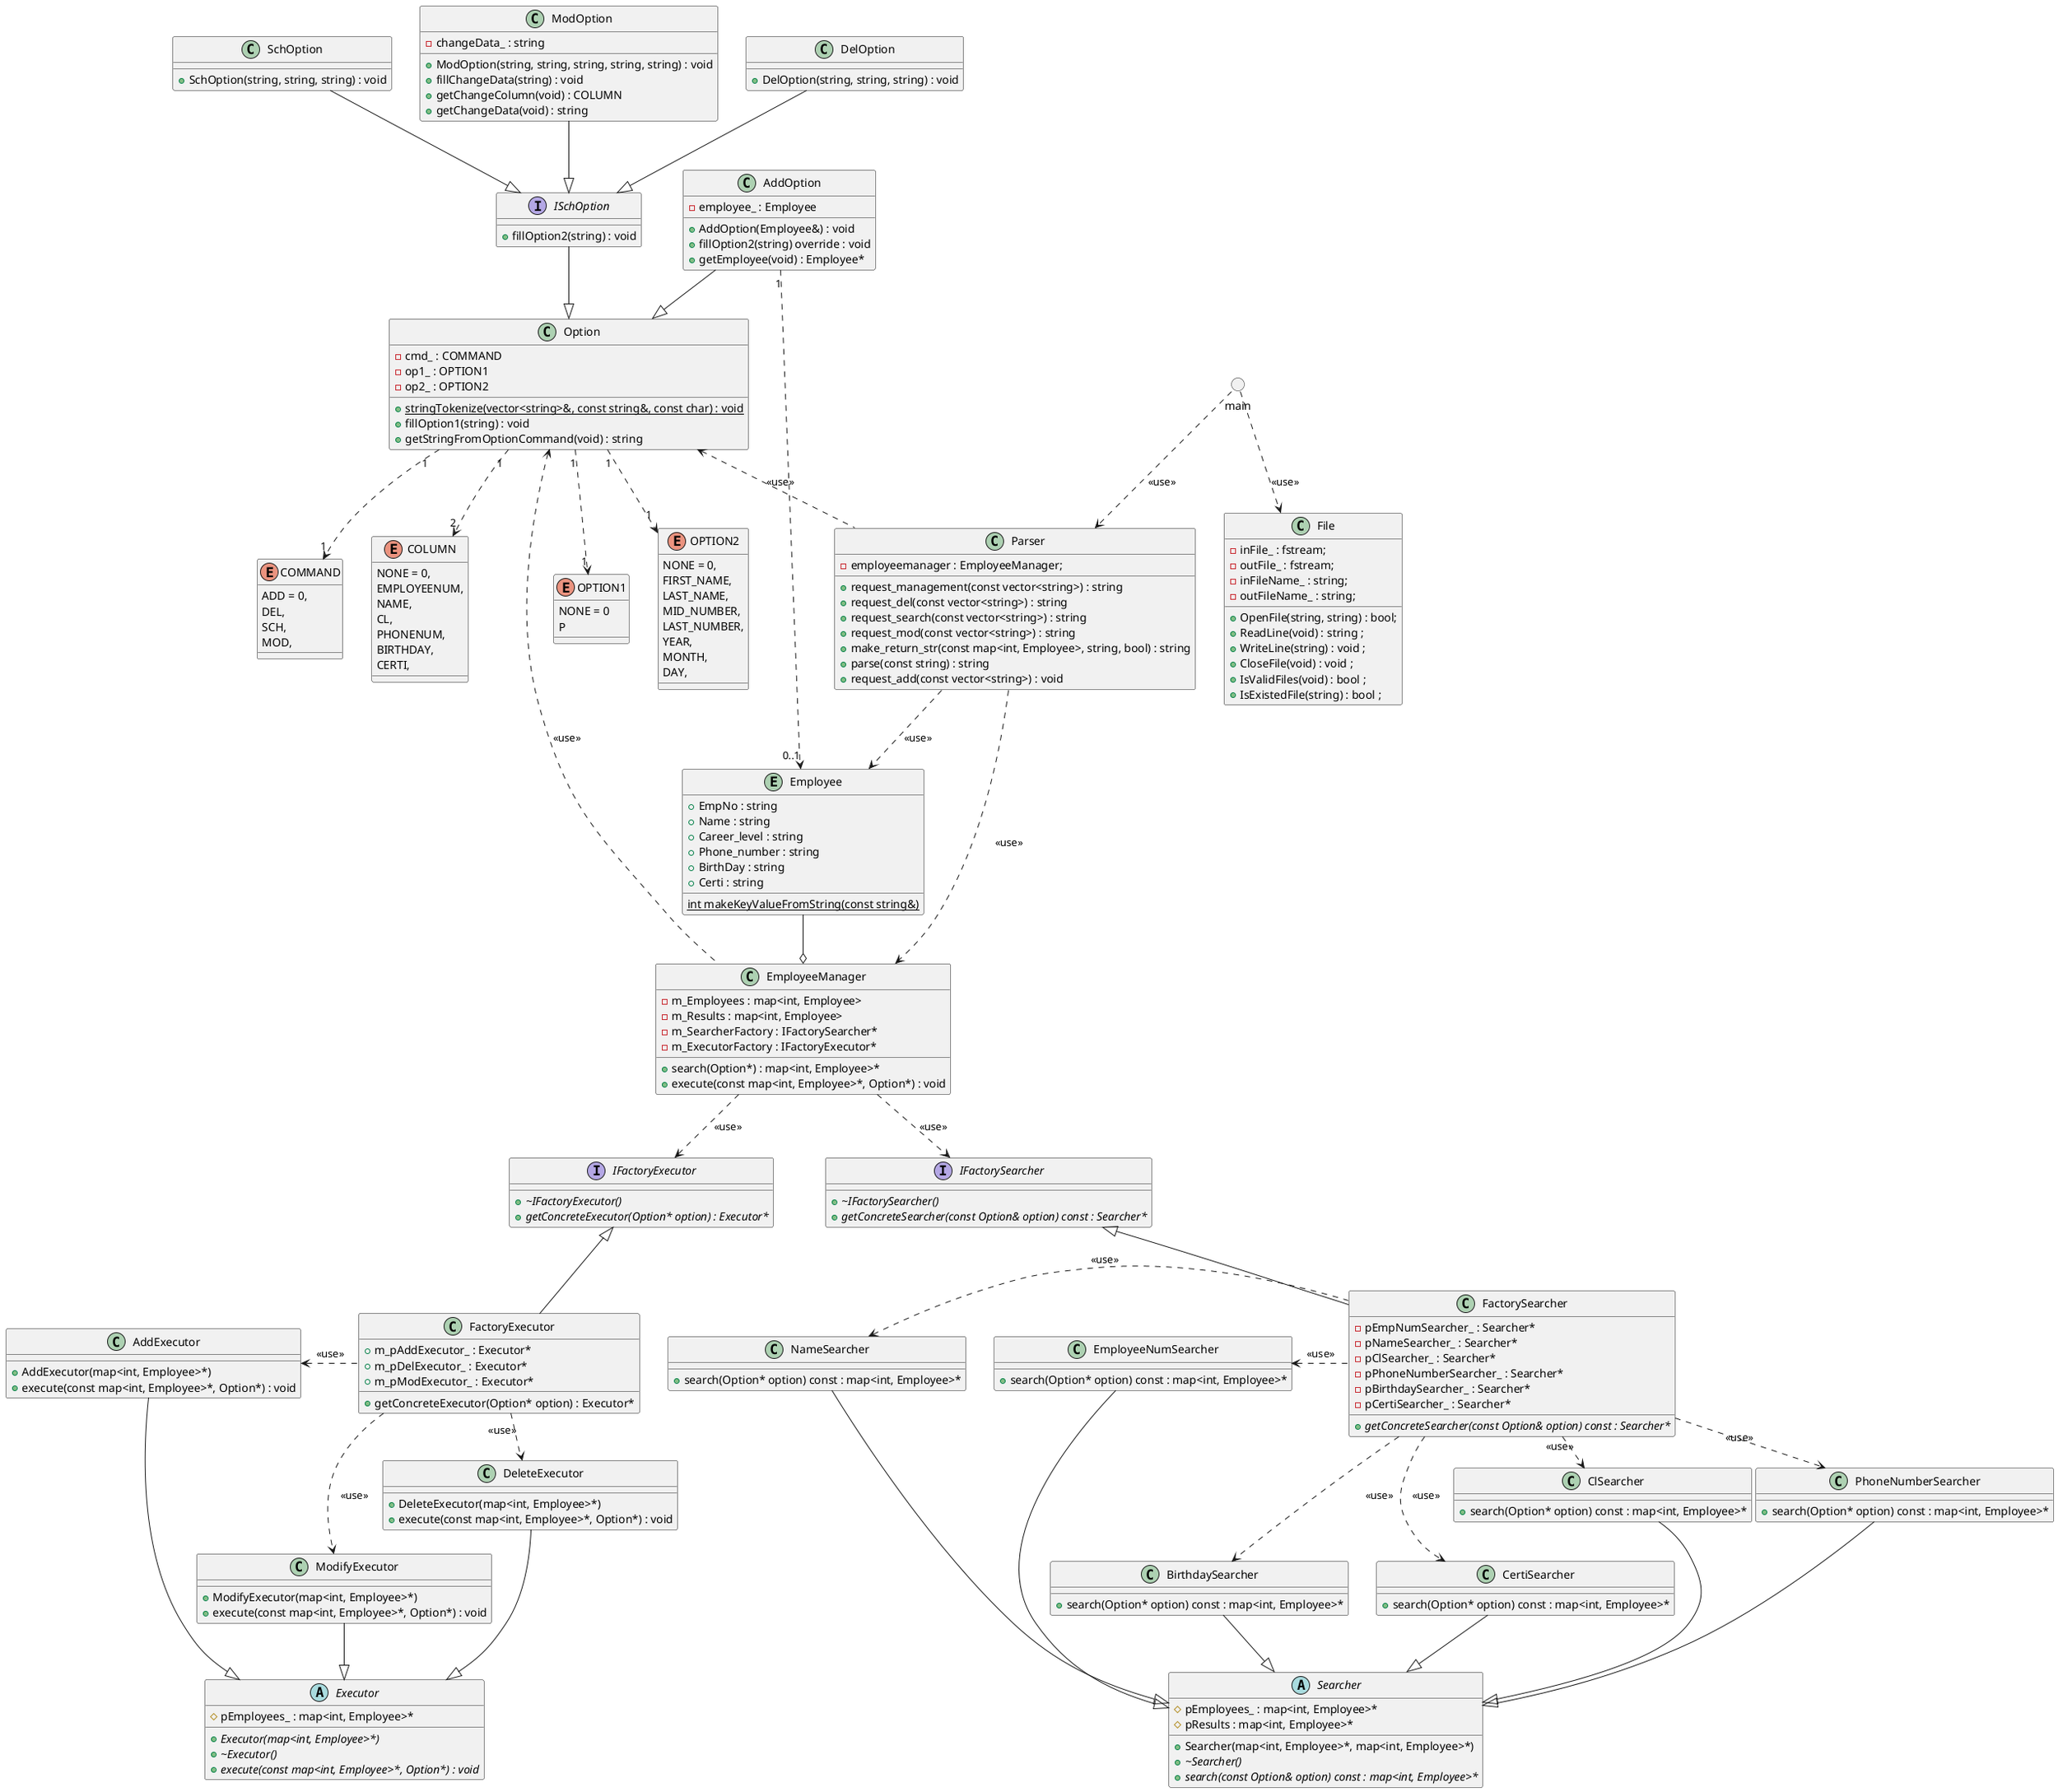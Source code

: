 @startuml
circle main

class File {
-inFile_ : fstream;
-outFile_ : fstream;
-inFileName_ : string;
-outFileName_ : string;
+OpenFile(string, string) : bool;
+ReadLine(void) : string ;
+WriteLine(string) : void ; 
+CloseFile(void) : void ;
+IsValidFiles(void) : bool ;
+IsExistedFile(string) : bool ;
}

class Parser {
-employeemanager : EmployeeManager;
+request_management(const vector<string>) : string
+request_del(const vector<string>) : string
+request_search(const vector<string>) : string
+request_mod(const vector<string>) : string
+make_return_str(const map<int, Employee>, string, bool) : string
+parse(const string) : string
+request_add(const vector<string>) : void
}

class EmployeeManager {
-m_Employees : map<int, Employee>
-m_Results : map<int, Employee>
-m_SearcherFactory : IFactorySearcher*
-m_ExecutorFactory : IFactoryExecutor*
+search(Option*) : map<int, Employee>*
+execute(const map<int, Employee>*, Option*) : void
}

entity Employee {
+EmpNo : string
+Name : string
+Career_level : string
+Phone_number : string
+BirthDay : string
+Certi : string
{static} int makeKeyValueFromString(const string&)
}


enum OPTION1 {
NONE = 0
P
}

enum OPTION2 {
NONE = 0,
FIRST_NAME,
LAST_NAME,
MID_NUMBER,
LAST_NUMBER,
YEAR, 
MONTH, 
DAY,
}

enum COMMAND {
ADD = 0,
DEL,
SCH,
MOD,
}

enum COLUMN {
NONE = 0,
EMPLOYEENUM,
NAME,
CL,
PHONENUM,
BIRTHDAY,
CERTI,
}

class Option {
-cmd_ : COMMAND
-op1_ : OPTION1
-op2_ : OPTION2
+{static}stringTokenize(vector<string>&, const string&, const char) : void
+fillOption1(string) : void
+getStringFromOptionCommand(void) : string
}

class AddOption {
-employee_ : Employee
+AddOption(Employee&) : void
+fillOption2(string) override : void
+getEmployee(void) : Employee*
}

interface ISchOption {
+fillOption2(string) : void
}

class SchOption {
+SchOption(string, string, string) : void
}

class ModOption {
-changeData_ : string
+ModOption(string, string, string, string, string) : void
+fillChangeData(string) : void
+getChangeColumn(void) : COLUMN
+getChangeData(void) : string
}

class DelOption {
+DelOption(string, string, string) : void
}

AddOption --|> Option
ISchOption --|> Option
SchOption --|> ISchOption
ModOption --|> ISchOption
DelOption --|> ISchOption


interface IFactorySearcher {
+{abstract}~IFactorySearcher()
+{abstract}getConcreteSearcher(const Option& option) const : Searcher*
}

class FactorySearcher {
-pEmpNumSearcher_ : Searcher*
-pNameSearcher_ : Searcher*
-pClSearcher_ : Searcher*
-pPhoneNumberSearcher_ : Searcher*
-pBirthdaySearcher_ : Searcher*
-pCertiSearcher_ : Searcher*
+{abstract}getConcreteSearcher(const Option& option) const : Searcher*
}

IFactorySearcher <|-- FactorySearcher

abstract class Searcher {
#pEmployees_ : map<int, Employee>*
#pResults : map<int, Employee>*
+Searcher(map<int, Employee>*, map<int, Employee>*)
+{abstract}~Searcher()
+{abstract}search(const Option& option) const : map<int, Employee>*
}

class EmployeeNumSearcher {
+search(Option* option) const : map<int, Employee>*
}

class NameSearcher {
+search(Option* option) const : map<int, Employee>*
}

class ClSearcher {
+search(Option* option) const : map<int, Employee>*
}

class PhoneNumberSearcher {
+search(Option* option) const : map<int, Employee>*
}

class BirthdaySearcher {
+search(Option* option) const : map<int, Employee>*
}

class CertiSearcher {
+search(Option* option) const : map<int, Employee>*
}

EmployeeNumSearcher --|> Searcher
NameSearcher --|> Searcher
ClSearcher --|> Searcher
PhoneNumberSearcher --|> Searcher
BirthdaySearcher --|> Searcher
CertiSearcher --|> Searcher

FactorySearcher .left.> EmployeeNumSearcher : <<use>>
FactorySearcher .left.> NameSearcher : <<use>>
FactorySearcher .right.> ClSearcher : <<use>>
FactorySearcher .right.> PhoneNumberSearcher : <<use>>
FactorySearcher .down.> BirthdaySearcher : <<use>>
FactorySearcher .down.> CertiSearcher : <<use>>

interface IFactoryExecutor {
+{abstract}~IFactoryExecutor()
+{abstract}getConcreteExecutor(Option* option) : Executor*
}

class FactoryExecutor {
+m_pAddExecutor_ : Executor*
+m_pDelExecutor_ : Executor*
+m_pModExecutor_ : Executor*
+getConcreteExecutor(Option* option) : Executor*
}

IFactoryExecutor <|-- FactoryExecutor

abstract class Executor {
#pEmployees_ : map<int, Employee>*
+{abstract}Executor(map<int, Employee>*) 
+{abstract}~Executor()
+{abstract}execute(const map<int, Employee>*, Option*) : void
}

class AddExecutor {
+AddExecutor(map<int, Employee>*)
+execute(const map<int, Employee>*, Option*) : void
}

class DeleteExecutor {
+DeleteExecutor(map<int, Employee>*)
+execute(const map<int, Employee>*, Option*) : void
}

class ModifyExecutor {
+ModifyExecutor(map<int, Employee>*)
+execute(const map<int, Employee>*, Option*) : void
}

AddExecutor --|> Executor
DeleteExecutor --|> Executor
ModifyExecutor --|> Executor

FactoryExecutor .left.> AddExecutor : <<use>>
FactoryExecutor .right.> DeleteExecutor : <<use>>
FactoryExecutor .down.> ModifyExecutor: <<use>>

main ..> File : <<use>>
main ..> Parser : <<use>>

Option "1"..>"1" OPTION1
Option "1"..>"1" OPTION2 
Option "1"..>"1" COMMAND 
AddOption "1"..>"0..1" Employee
Option "1"..>"2" COLUMN

Parser ..> EmployeeManager : <<use>>
Parser ..> Employee : <<use>>
Option <.. Parser : <<use>>
Option <.. EmployeeManager : <<use>>
EmployeeManager ..> IFactorySearcher : <<use>>
EmployeeManager ..> IFactoryExecutor : <<use>>
Employee --o EmployeeManager

@enduml